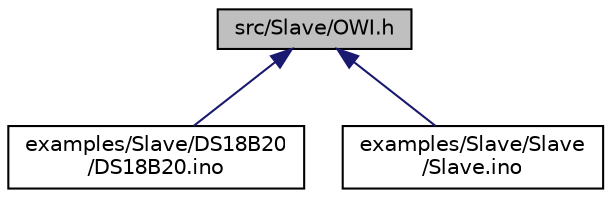 digraph "src/Slave/OWI.h"
{
  edge [fontname="Helvetica",fontsize="10",labelfontname="Helvetica",labelfontsize="10"];
  node [fontname="Helvetica",fontsize="10",shape=record];
  Node1 [label="src/Slave/OWI.h",height=0.2,width=0.4,color="black", fillcolor="grey75", style="filled", fontcolor="black"];
  Node1 -> Node2 [dir="back",color="midnightblue",fontsize="10",style="solid",fontname="Helvetica"];
  Node2 [label="examples/Slave/DS18B20\l/DS18B20.ino",height=0.2,width=0.4,color="black", fillcolor="white", style="filled",URL="$df/d45/Slave_2DS18B20_2DS18B20_8ino.html"];
  Node1 -> Node3 [dir="back",color="midnightblue",fontsize="10",style="solid",fontname="Helvetica"];
  Node3 [label="examples/Slave/Slave\l/Slave.ino",height=0.2,width=0.4,color="black", fillcolor="white", style="filled",URL="$db/d35/Slave_8ino.html"];
}
